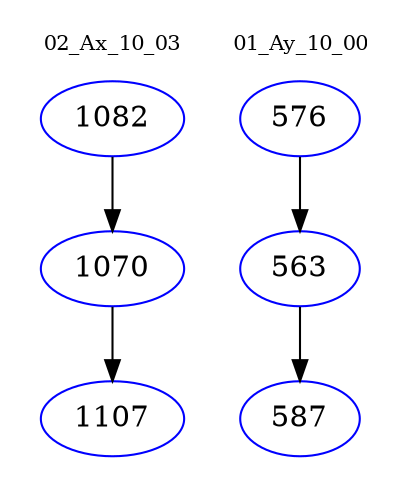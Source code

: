 digraph{
subgraph cluster_0 {
color = white
label = "02_Ax_10_03";
fontsize=10;
T0_1082 [label="1082", color="blue"]
T0_1082 -> T0_1070 [color="black"]
T0_1070 [label="1070", color="blue"]
T0_1070 -> T0_1107 [color="black"]
T0_1107 [label="1107", color="blue"]
}
subgraph cluster_1 {
color = white
label = "01_Ay_10_00";
fontsize=10;
T1_576 [label="576", color="blue"]
T1_576 -> T1_563 [color="black"]
T1_563 [label="563", color="blue"]
T1_563 -> T1_587 [color="black"]
T1_587 [label="587", color="blue"]
}
}
